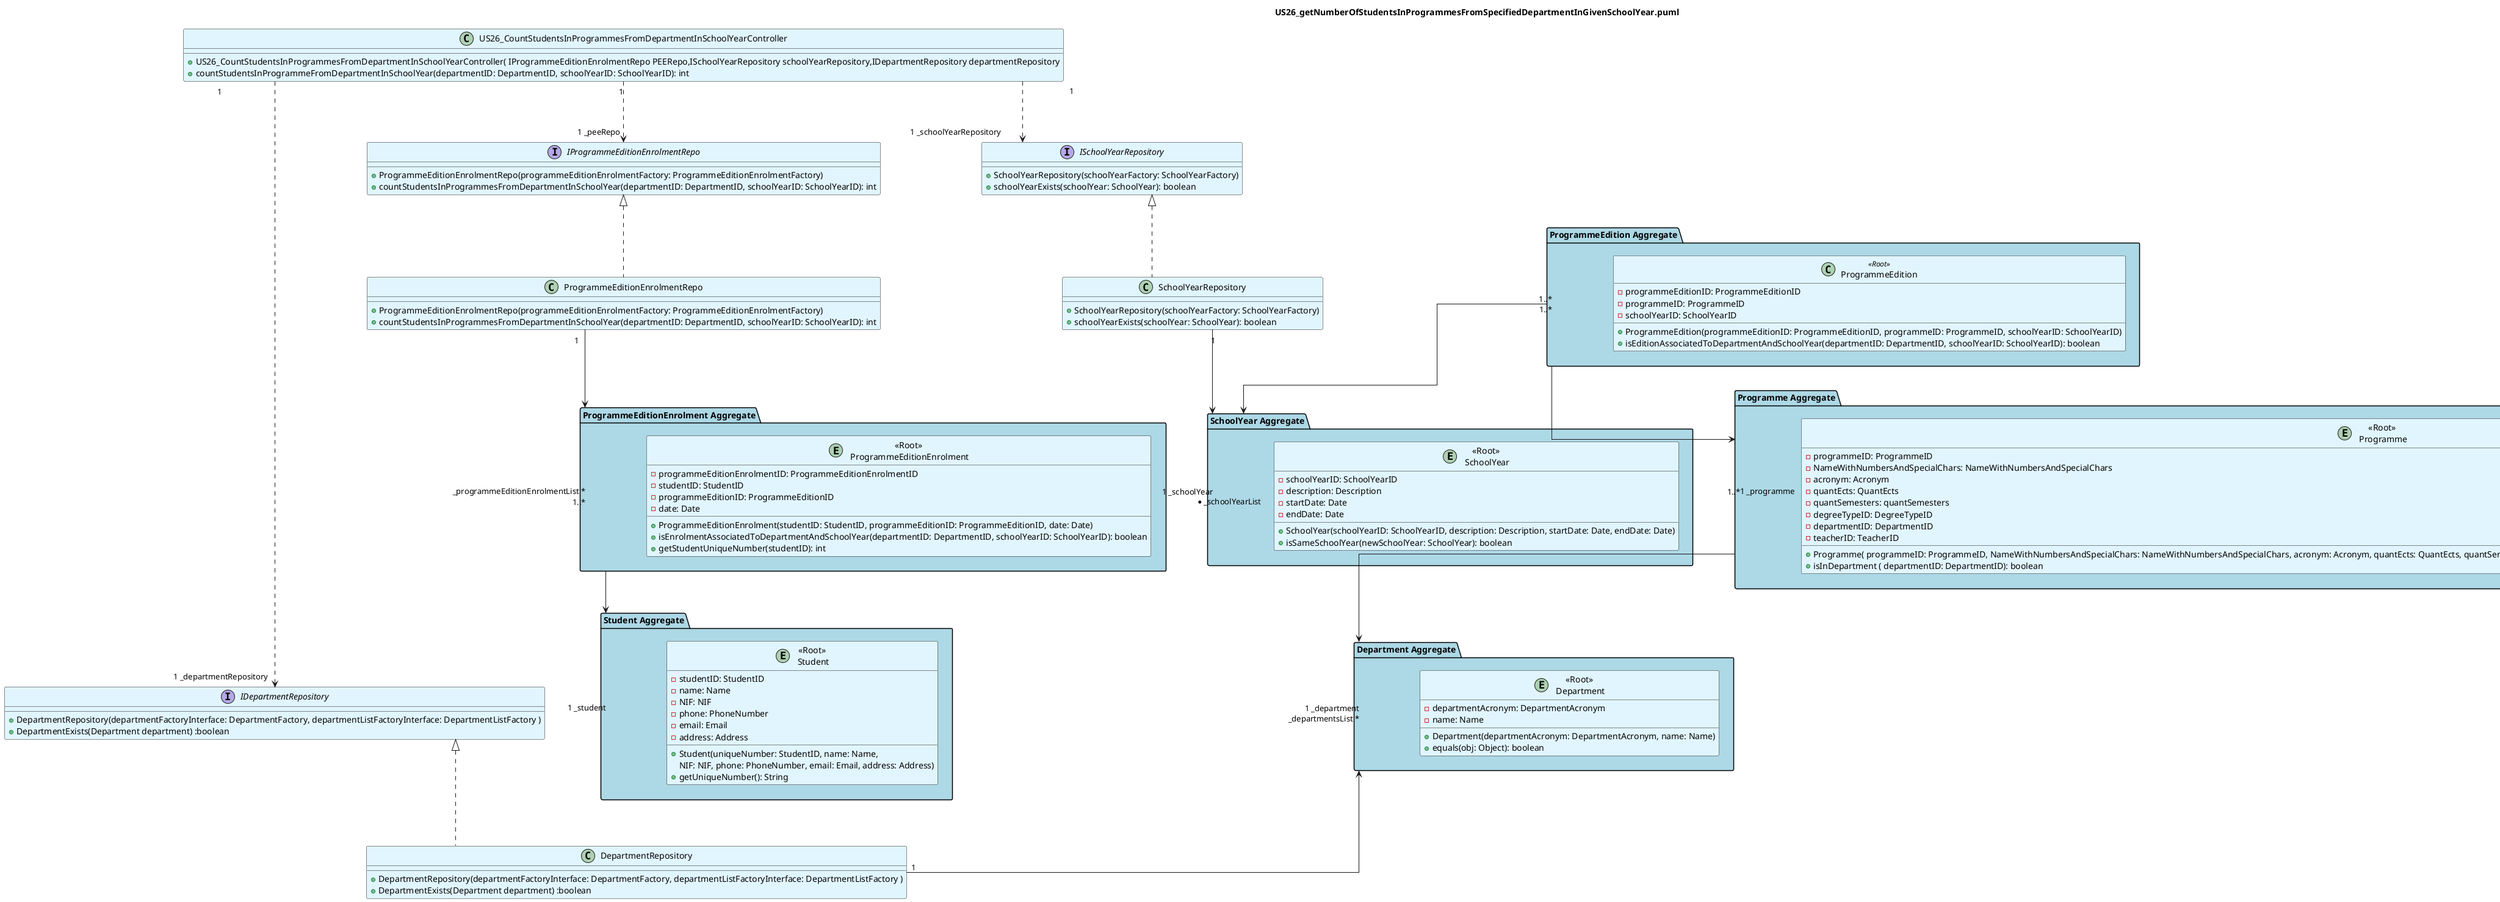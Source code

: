 @startuml

title US26_getNumberOfStudentsInProgrammesFromSpecifiedDepartmentInGivenSchoolYear.puml
top to bottom direction
skinparam ranksep 100
skinparam nodesep 100
skinparam classBackgroundColor #E1F5FE
skinparam linetype ortho

class US26_CountStudentsInProgrammesFromDepartmentInSchoolYearController {
    +US26_CountStudentsInProgrammesFromDepartmentInSchoolYearController( IProgrammeEditionEnrolmentRepo PEERepo,ISchoolYearRepository schoolYearRepository,IDepartmentRepository departmentRepository
    +countStudentsInProgrammeFromDepartmentInSchoolYear(departmentID: DepartmentID, schoolYearID: SchoolYearID): int
}

package "Programme Aggregate" #LightBlue{
    entity "<<Root>>\n Programme" {
      -programmeID: ProgrammeID
      -NameWithNumbersAndSpecialChars: NameWithNumbersAndSpecialChars
      -acronym: Acronym
      -quantEcts: QuantEcts
      -quantSemesters: quantSemesters
      -degreeTypeID: DegreeTypeID
      -departmentID: DepartmentID
      -teacherID: TeacherID
    +Programme( programmeID: ProgrammeID, NameWithNumbersAndSpecialChars: NameWithNumbersAndSpecialChars, acronym: Acronym, quantEcts: QuantEcts, quantSemesters: quantSemesters, degreeTypeID: DegreeTypeID, departmentID: DepartmentID, teacherID: TeacherID)
    +isInDepartment ( departmentID: DepartmentID): boolean
    }
}

package "Department Aggregate" #LightBlue {
    entity "<<Root>>\n Department" {
    -departmentAcronym: DepartmentAcronym
    -name: Name
     +Department(departmentAcronym: DepartmentAcronym, name: Name)
     +equals(obj: Object): boolean
    }
}

interface IDepartmentRepository {
    +DepartmentRepository(departmentFactoryInterface: DepartmentFactory, departmentListFactoryInterface: DepartmentListFactory )
    +DepartmentExists(Department department) :boolean
}

class DepartmentRepository {
    +DepartmentRepository(departmentFactoryInterface: DepartmentFactory, departmentListFactoryInterface: DepartmentListFactory )
    +DepartmentExists(Department department) :boolean
}

interface IProgrammeEditionEnrolmentRepo {
     +ProgrammeEditionEnrolmentRepo(programmeEditionEnrolmentFactory: ProgrammeEditionEnrolmentFactory)
     +countStudentsInProgrammesFromDepartmentInSchoolYear(departmentID: DepartmentID, schoolYearID: SchoolYearID): int
}
class ProgrammeEditionEnrolmentRepo {
    +ProgrammeEditionEnrolmentRepo(programmeEditionEnrolmentFactory: ProgrammeEditionEnrolmentFactory)
    +countStudentsInProgrammesFromDepartmentInSchoolYear(departmentID: DepartmentID, schoolYearID: SchoolYearID): int
}



interface ISchoolYearRepository {
    +SchoolYearRepository(schoolYearFactory: SchoolYearFactory)
    +schoolYearExists(schoolYear: SchoolYear): boolean
}

class SchoolYearRepository {
    +SchoolYearRepository(schoolYearFactory: SchoolYearFactory)
    +schoolYearExists(schoolYear: SchoolYear): boolean
}

package "ProgrammeEdition Aggregate" #Lightblue{
     class ProgrammeEdition <<Root>> {
        - programmeEditionID: ProgrammeEditionID
        - programmeID: ProgrammeID
        - schoolYearID: SchoolYearID
         +ProgrammeEdition(programmeEditionID: ProgrammeEditionID, programmeID: ProgrammeID, schoolYearID: SchoolYearID)
         +isEditionAssociatedToDepartmentAndSchoolYear(departmentID: DepartmentID, schoolYearID: SchoolYearID): boolean
     }
 }

package "SchoolYear Aggregate" #LightBlue{
    entity "<<Root>>\n SchoolYear" {
    -schoolYearID: SchoolYearID
    -description: Description
    -startDate: Date
    -endDate: Date
    +SchoolYear(schoolYearID: SchoolYearID, description: Description, startDate: Date, endDate: Date)
    +isSameSchoolYear(newSchoolYear: SchoolYear): boolean
    }
}


package "Student Aggregate" #LightBlue{
    entity "<<Root>>\n Student" {
    -studentID: StudentID
    -name: Name
    -NIF: NIF
    -phone: PhoneNumber
    -email: Email
    -address: Address
    +Student(uniqueNumber: StudentID, name: Name,
    NIF: NIF, phone: PhoneNumber, email: Email, address: Address)
    +getUniqueNumber(): String
    }

}

package "ProgrammeEditionEnrolment Aggregate" #LightBlue {
    entity "<<Root>>\n ProgrammeEditionEnrolment" {
     -programmeEditionEnrolmentID: ProgrammeEditionEnrolmentID
     -studentID: StudentID
     -programmeEditionID: ProgrammeEditionID
     -date: Date
     +ProgrammeEditionEnrolment(studentID: StudentID, programmeEditionID: ProgrammeEditionID, date: Date)
        +isEnrolmentAssociatedToDepartmentAndSchoolYear(departmentID: DepartmentID, schoolYearID: SchoolYearID): boolean
        +getStudentUniqueNumber(studentID): int
    }
}

"ProgrammeEdition Aggregate" "1..*" --> "1 _schoolYear" "SchoolYear Aggregate"
"ProgrammeEdition Aggregate" "1..*" --> "1 _programme" "Programme Aggregate"
"Programme Aggregate" "1..*" --> "1 _department" "Department Aggregate"
"ProgrammeEditionEnrolment Aggregate" "1..*" --> "1 _student" "Student Aggregate"
"ProgrammeEditionEnrolment Aggregate" "_programmeEditionEnrolmentList *" <-u- "1" "ProgrammeEditionEnrolmentRepo"
"Department Aggregate" "_departmentsList *" <-- "1" DepartmentRepository
IDepartmentRepository <|.. DepartmentRepository
US26_CountStudentsInProgrammesFromDepartmentInSchoolYearController "1" ..> "1 _departmentRepository" "IDepartmentRepository"
US26_CountStudentsInProgrammesFromDepartmentInSchoolYearController "1" ..> "1 _schoolYearRepository"  "ISchoolYearRepository"
US26_CountStudentsInProgrammesFromDepartmentInSchoolYearController "1" ..> "1 _peeRepo" "IProgrammeEditionEnrolmentRepo"
IProgrammeEditionEnrolmentRepo <|.. ProgrammeEditionEnrolmentRepo
ISchoolYearRepository <|.. SchoolYearRepository
SchoolYearRepository "1" --> "* _schoolYearList" "SchoolYear Aggregate"




@enduml
